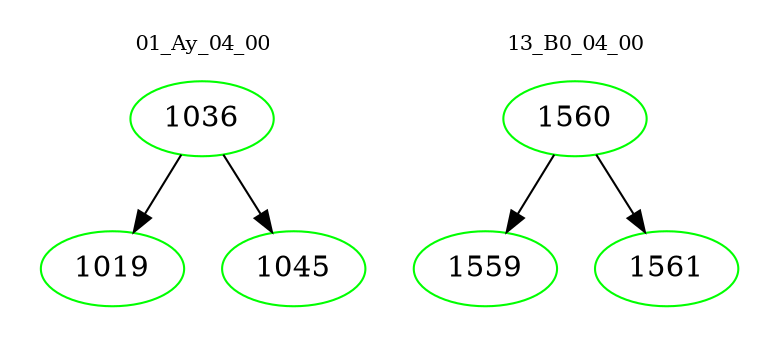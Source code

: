 digraph{
subgraph cluster_0 {
color = white
label = "01_Ay_04_00";
fontsize=10;
T0_1036 [label="1036", color="green"]
T0_1036 -> T0_1019 [color="black"]
T0_1019 [label="1019", color="green"]
T0_1036 -> T0_1045 [color="black"]
T0_1045 [label="1045", color="green"]
}
subgraph cluster_1 {
color = white
label = "13_B0_04_00";
fontsize=10;
T1_1560 [label="1560", color="green"]
T1_1560 -> T1_1559 [color="black"]
T1_1559 [label="1559", color="green"]
T1_1560 -> T1_1561 [color="black"]
T1_1561 [label="1561", color="green"]
}
}

